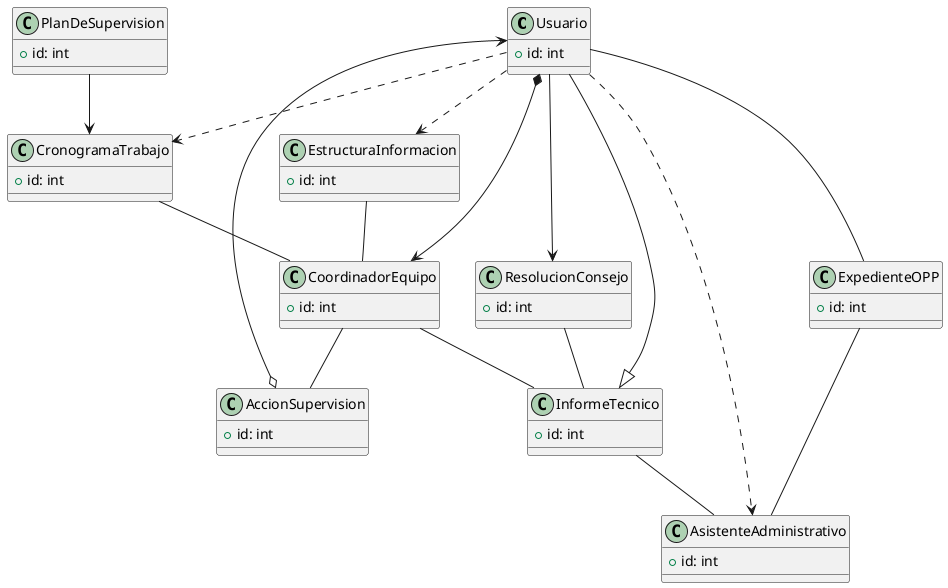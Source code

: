 @startuml
class Usuario {
  +id: int
}

class PlanDeSupervision {
  +id: int
}

class CronogramaTrabajo {
  +id: int
}

class EstructuraInformacion {
  +id: int
}

class CoordinadorEquipo {
  +id: int
}

class AccionSupervision {
  +id: int
}

class InformeTecnico {
  +id: int
}

class ResolucionConsejo {
  +id: int
}

class AsistenteAdministrativo {
  +id: int
}

class ExpedienteOPP {
  +id: int
}

Usuario ..> CronogramaTrabajo
Usuario ..> EstructuraInformacion
Usuario *--> CoordinadorEquipo
Usuario <--o AccionSupervision
Usuario --|> InformeTecnico
Usuario --> ResolucionConsejo
Usuario ..> AsistenteAdministrativo
Usuario -- ExpedienteOPP

PlanDeSupervision -->  CronogramaTrabajo
CronogramaTrabajo -- CoordinadorEquipo
EstructuraInformacion -- CoordinadorEquipo
CoordinadorEquipo -- AccionSupervision
CoordinadorEquipo -- InformeTecnico
ResolucionConsejo -- InformeTecnico
InformeTecnico -- AsistenteAdministrativo
ExpedienteOPP -- AsistenteAdministrativo
@enduml
